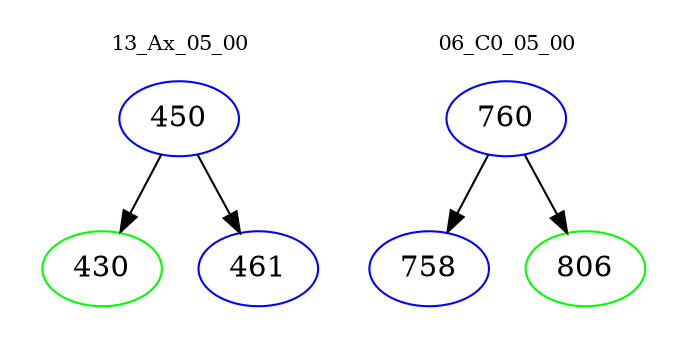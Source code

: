 digraph{
subgraph cluster_0 {
color = white
label = "13_Ax_05_00";
fontsize=10;
T0_450 [label="450", color="blue"]
T0_450 -> T0_430 [color="black"]
T0_430 [label="430", color="green"]
T0_450 -> T0_461 [color="black"]
T0_461 [label="461", color="blue"]
}
subgraph cluster_1 {
color = white
label = "06_C0_05_00";
fontsize=10;
T1_760 [label="760", color="blue"]
T1_760 -> T1_758 [color="black"]
T1_758 [label="758", color="blue"]
T1_760 -> T1_806 [color="black"]
T1_806 [label="806", color="green"]
}
}
